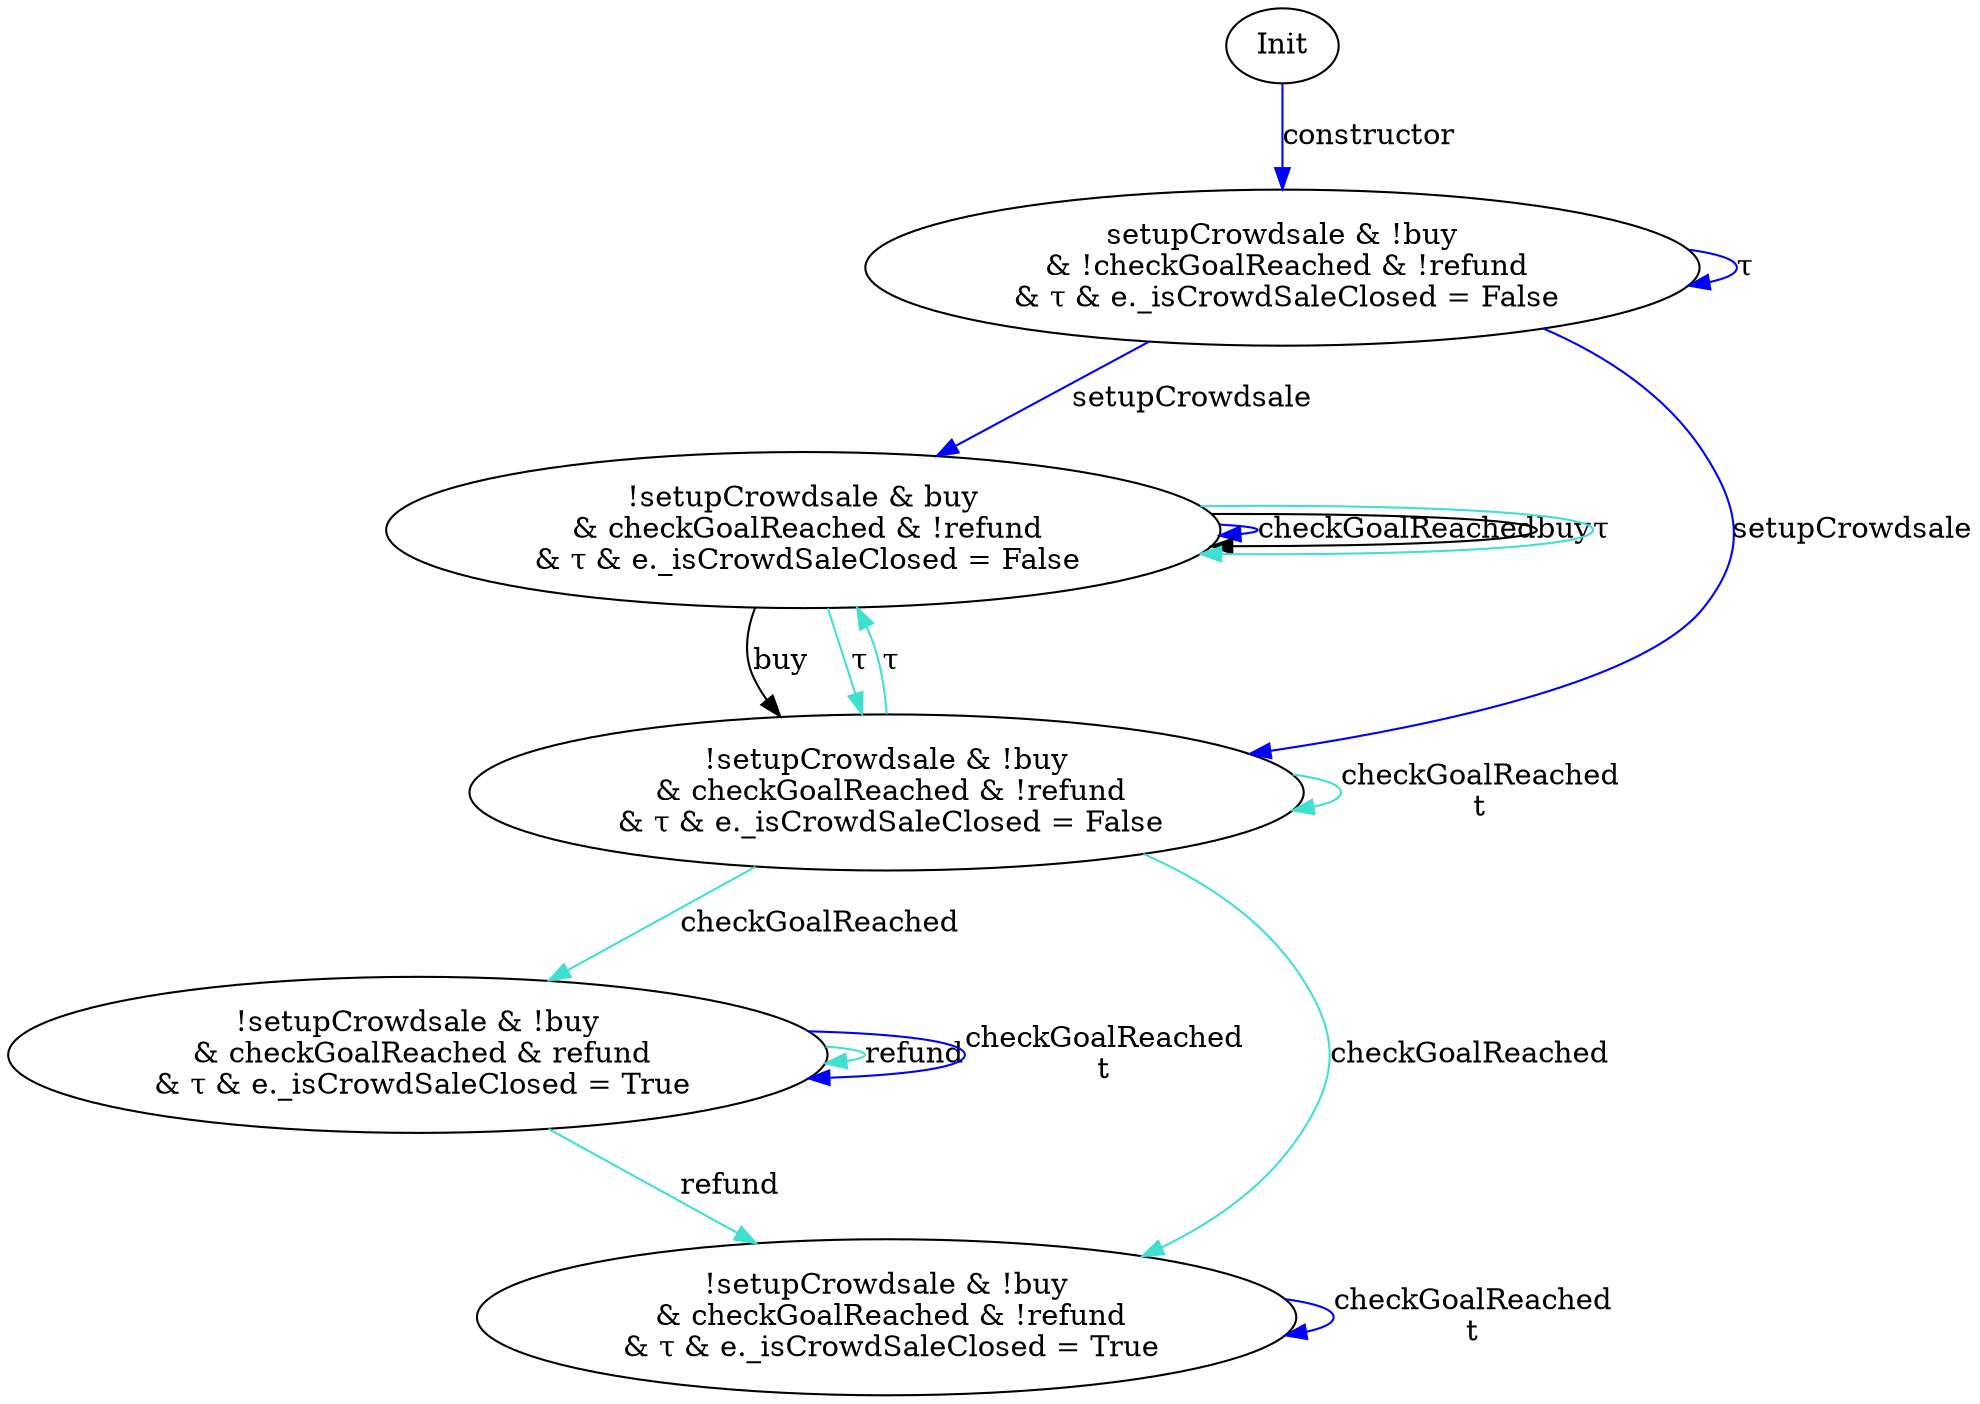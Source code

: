 digraph {
S00 [label="Init"]
S08 [label="!setupCrowdsale & !buy\n & checkGoalReached & refund\n & τ & e._isCrowdSaleClosed = True"]
S18 [label="!setupCrowdsale & !buy\n & checkGoalReached & !refund\n & τ & e._isCrowdSaleClosed = True"]
S44 [label="!setupCrowdsale & buy\n & checkGoalReached & !refund\n & τ & e._isCrowdSaleClosed = False"]
S50 [label="!setupCrowdsale & !buy\n & checkGoalReached & !refund\n & τ & e._isCrowdSaleClosed = False"]
S53 [label="setupCrowdsale & !buy\n & !checkGoalReached & !refund\n & τ & e._isCrowdSaleClosed = False"]

S44->S50 [label="buy", style="", color="black"]
S50->S50 [label="checkGoalReached\nt", style="", color="turquoise"]
S53->S53 [label="τ", style="", color="blue"]
S18->S18 [label="checkGoalReached\nt", style="", color="blue"]
S08->S18 [label="refund", style="", color="turquoise"]
S50->S08 [label="checkGoalReached", style="", color="turquoise"]
S44->S44 [label="checkGoalReached", style="", color="blue"]
S50->S44 [label="τ", style="", color="turquoise"]
S44->S50 [label="τ", style="", color="turquoise"]
S44->S44 [label="buy", style="", color="black"]
S44->S44 [label="τ", style="", color="turquoise"]
S00->S53 [label="constructor", style="", color="blue"]
S08->S08 [label="refund", style="", color="turquoise"]
S08->S08 [label="checkGoalReached\nt", style="", color="blue"]
S50->S18 [label="checkGoalReached", style="", color="turquoise"]
S53->S44 [label="setupCrowdsale", style="", color="blue"]
S53->S50 [label="setupCrowdsale", style="", color="blue"]
}